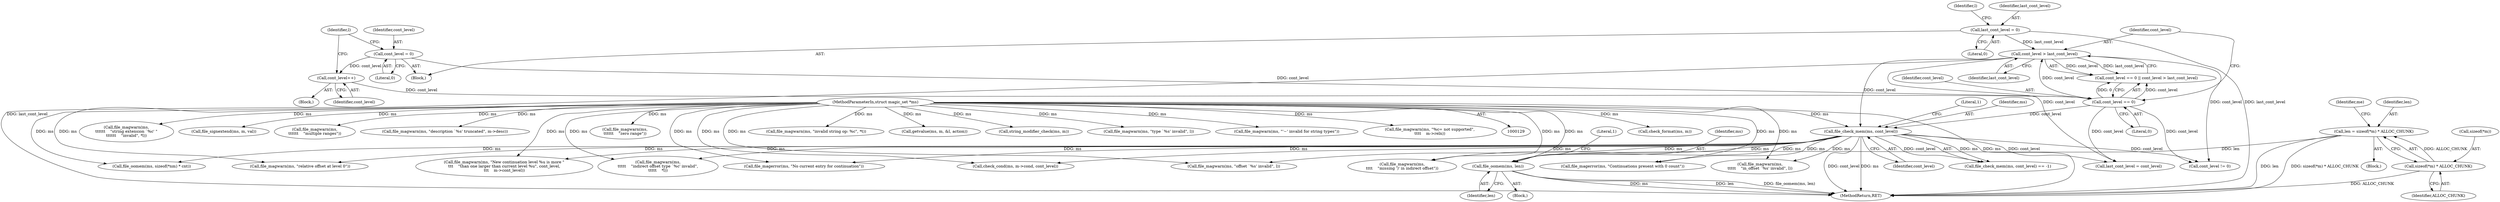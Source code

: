 digraph "0_file_4a284c89d6ef11aca34da65da7d673050a5ea320@pointer" {
"1000335" [label="(Call,file_oomem(ms, len))"];
"1000173" [label="(Call,file_check_mem(ms, cont_level))"];
"1000130" [label="(MethodParameterIn,struct magic_set *ms)"];
"1000168" [label="(Call,cont_level > last_cont_level)"];
"1000165" [label="(Call,cont_level == 0)"];
"1000150" [label="(Call,cont_level = 0)"];
"1000161" [label="(Call,cont_level++)"];
"1000137" [label="(Call,last_cont_level = 0)"];
"1000319" [label="(Call,len = sizeof(*m) * ALLOC_CHUNK)"];
"1000321" [label="(Call,sizeof(*m) * ALLOC_CHUNK)"];
"1000268" [label="(Call,file_oomem(ms, sizeof(*nm) * cnt))"];
"1001513" [label="(Call,check_format(ms, m))"];
"1000130" [label="(MethodParameterIn,struct magic_set *ms)"];
"1000242" [label="(Call,file_magwarn(ms, \"New continuation level %u is more \"\n\t\t\t    \"than one larger than current level %u\", cont_level,\n\t\t\t    m->cont_level))"];
"1000172" [label="(Call,file_check_mem(ms, cont_level) == -1)"];
"1000723" [label="(Call,file_magwarn(ms,\n\t\t\t\t    \"missing ')' in indirect offset\"))"];
"1000185" [label="(Call,cont_level != 0)"];
"1000165" [label="(Call,cont_level == 0)"];
"1000209" [label="(Call,file_magerror(ms, \"Continuations present with 0 count\"))"];
"1000317" [label="(Block,)"];
"1001234" [label="(Call,file_magwarn(ms,\n\t\t\t\t\t\t    \"string extension `%c' \"\n\t\t\t\t\t\t    \"invalid\", *l))"];
"1000322" [label="(Call,sizeof(*m))"];
"1001537" [label="(MethodReturn,RET)"];
"1000335" [label="(Call,file_oomem(ms, len))"];
"1000334" [label="(Block,)"];
"1000161" [label="(Call,cont_level++)"];
"1000340" [label="(Literal,1)"];
"1000329" [label="(Identifier,me)"];
"1000170" [label="(Identifier,last_cont_level)"];
"1000137" [label="(Call,last_cont_level = 0)"];
"1000150" [label="(Call,cont_level = 0)"];
"1000319" [label="(Call,len = sizeof(*m) * ALLOC_CHUNK)"];
"1000175" [label="(Identifier,cont_level)"];
"1000603" [label="(Call,file_magwarn(ms,\n\t\t\t\t\t    \"indirect offset type `%c' invalid\",\n\t\t\t\t\t    *l))"];
"1000164" [label="(Call,cont_level == 0 || cont_level > last_cont_level)"];
"1000320" [label="(Identifier,len)"];
"1000168" [label="(Call,cont_level > last_cont_level)"];
"1000144" [label="(Identifier,l)"];
"1000973" [label="(Call,file_signextend(ms, m, val))"];
"1000737" [label="(Call,check_cond(ms, m->cond, cont_level))"];
"1001021" [label="(Call,file_magwarn(ms,\n\t\t\t\t\t\t    \"multiple ranges\"))"];
"1000177" [label="(Literal,1)"];
"1000166" [label="(Identifier,cont_level)"];
"1000152" [label="(Literal,0)"];
"1000162" [label="(Identifier,cont_level)"];
"1000181" [label="(Call,last_cont_level = cont_level)"];
"1000457" [label="(Call,file_magwarn(ms, \"relative offset at level 0\"))"];
"1001498" [label="(Call,file_magwarn(ms, \"description `%s' truncated\", m->desc))"];
"1000325" [label="(Identifier,ALLOC_CHUNK)"];
"1000321" [label="(Call,sizeof(*m) * ALLOC_CHUNK)"];
"1000692" [label="(Call,file_magwarn(ms,\n\t\t\t\t\t    \"in_offset `%s' invalid\", l))"];
"1000167" [label="(Literal,0)"];
"1000138" [label="(Identifier,last_cont_level)"];
"1001044" [label="(Call,file_magwarn(ms,\n\t\t\t\t\t\t    \"zero range\"))"];
"1000135" [label="(Block,)"];
"1000196" [label="(Call,file_magerror(ms, \"No current entry for continuation\"))"];
"1000174" [label="(Identifier,ms)"];
"1000481" [label="(Call,file_magwarn(ms, \"offset `%s' invalid\", l))"];
"1000158" [label="(Block,)"];
"1001276" [label="(Call,file_magwarn(ms, \"invalid string op: %c\", *t))"];
"1000169" [label="(Identifier,cont_level)"];
"1001401" [label="(Call,getvalue(ms, m, &l, action))"];
"1001260" [label="(Call,string_modifier_check(ms, m))"];
"1000337" [label="(Identifier,len)"];
"1000874" [label="(Call,file_magwarn(ms, \"type `%s' invalid\", l))"];
"1000173" [label="(Call,file_check_mem(ms, cont_level))"];
"1000156" [label="(Identifier,l)"];
"1000151" [label="(Identifier,cont_level)"];
"1000139" [label="(Literal,0)"];
"1000910" [label="(Call,file_magwarn(ms, \"'~' invalid for string types\"))"];
"1001312" [label="(Call,file_magwarn(ms, \"%c= not supported\",\n\t\t\t\t    m->reln))"];
"1000336" [label="(Identifier,ms)"];
"1000335" -> "1000334"  [label="AST: "];
"1000335" -> "1000337"  [label="CFG: "];
"1000336" -> "1000335"  [label="AST: "];
"1000337" -> "1000335"  [label="AST: "];
"1000340" -> "1000335"  [label="CFG: "];
"1000335" -> "1001537"  [label="DDG: ms"];
"1000335" -> "1001537"  [label="DDG: len"];
"1000335" -> "1001537"  [label="DDG: file_oomem(ms, len)"];
"1000173" -> "1000335"  [label="DDG: ms"];
"1000130" -> "1000335"  [label="DDG: ms"];
"1000319" -> "1000335"  [label="DDG: len"];
"1000173" -> "1000172"  [label="AST: "];
"1000173" -> "1000175"  [label="CFG: "];
"1000174" -> "1000173"  [label="AST: "];
"1000175" -> "1000173"  [label="AST: "];
"1000177" -> "1000173"  [label="CFG: "];
"1000173" -> "1001537"  [label="DDG: ms"];
"1000173" -> "1001537"  [label="DDG: cont_level"];
"1000173" -> "1000172"  [label="DDG: ms"];
"1000173" -> "1000172"  [label="DDG: cont_level"];
"1000130" -> "1000173"  [label="DDG: ms"];
"1000168" -> "1000173"  [label="DDG: cont_level"];
"1000165" -> "1000173"  [label="DDG: cont_level"];
"1000173" -> "1000181"  [label="DDG: cont_level"];
"1000173" -> "1000185"  [label="DDG: cont_level"];
"1000173" -> "1000196"  [label="DDG: ms"];
"1000173" -> "1000209"  [label="DDG: ms"];
"1000173" -> "1000242"  [label="DDG: ms"];
"1000173" -> "1000268"  [label="DDG: ms"];
"1000173" -> "1000457"  [label="DDG: ms"];
"1000173" -> "1000481"  [label="DDG: ms"];
"1000173" -> "1000603"  [label="DDG: ms"];
"1000173" -> "1000692"  [label="DDG: ms"];
"1000173" -> "1000723"  [label="DDG: ms"];
"1000173" -> "1000737"  [label="DDG: ms"];
"1000130" -> "1000129"  [label="AST: "];
"1000130" -> "1001537"  [label="DDG: ms"];
"1000130" -> "1000196"  [label="DDG: ms"];
"1000130" -> "1000209"  [label="DDG: ms"];
"1000130" -> "1000242"  [label="DDG: ms"];
"1000130" -> "1000268"  [label="DDG: ms"];
"1000130" -> "1000457"  [label="DDG: ms"];
"1000130" -> "1000481"  [label="DDG: ms"];
"1000130" -> "1000603"  [label="DDG: ms"];
"1000130" -> "1000692"  [label="DDG: ms"];
"1000130" -> "1000723"  [label="DDG: ms"];
"1000130" -> "1000737"  [label="DDG: ms"];
"1000130" -> "1000874"  [label="DDG: ms"];
"1000130" -> "1000910"  [label="DDG: ms"];
"1000130" -> "1000973"  [label="DDG: ms"];
"1000130" -> "1001021"  [label="DDG: ms"];
"1000130" -> "1001044"  [label="DDG: ms"];
"1000130" -> "1001234"  [label="DDG: ms"];
"1000130" -> "1001260"  [label="DDG: ms"];
"1000130" -> "1001276"  [label="DDG: ms"];
"1000130" -> "1001312"  [label="DDG: ms"];
"1000130" -> "1001401"  [label="DDG: ms"];
"1000130" -> "1001498"  [label="DDG: ms"];
"1000130" -> "1001513"  [label="DDG: ms"];
"1000168" -> "1000164"  [label="AST: "];
"1000168" -> "1000170"  [label="CFG: "];
"1000169" -> "1000168"  [label="AST: "];
"1000170" -> "1000168"  [label="AST: "];
"1000164" -> "1000168"  [label="CFG: "];
"1000168" -> "1001537"  [label="DDG: last_cont_level"];
"1000168" -> "1000164"  [label="DDG: cont_level"];
"1000168" -> "1000164"  [label="DDG: last_cont_level"];
"1000165" -> "1000168"  [label="DDG: cont_level"];
"1000137" -> "1000168"  [label="DDG: last_cont_level"];
"1000168" -> "1000181"  [label="DDG: cont_level"];
"1000168" -> "1000185"  [label="DDG: cont_level"];
"1000165" -> "1000164"  [label="AST: "];
"1000165" -> "1000167"  [label="CFG: "];
"1000166" -> "1000165"  [label="AST: "];
"1000167" -> "1000165"  [label="AST: "];
"1000169" -> "1000165"  [label="CFG: "];
"1000164" -> "1000165"  [label="CFG: "];
"1000165" -> "1000164"  [label="DDG: cont_level"];
"1000165" -> "1000164"  [label="DDG: 0"];
"1000150" -> "1000165"  [label="DDG: cont_level"];
"1000161" -> "1000165"  [label="DDG: cont_level"];
"1000165" -> "1000181"  [label="DDG: cont_level"];
"1000165" -> "1000185"  [label="DDG: cont_level"];
"1000150" -> "1000135"  [label="AST: "];
"1000150" -> "1000152"  [label="CFG: "];
"1000151" -> "1000150"  [label="AST: "];
"1000152" -> "1000150"  [label="AST: "];
"1000156" -> "1000150"  [label="CFG: "];
"1000150" -> "1000161"  [label="DDG: cont_level"];
"1000161" -> "1000158"  [label="AST: "];
"1000161" -> "1000162"  [label="CFG: "];
"1000162" -> "1000161"  [label="AST: "];
"1000156" -> "1000161"  [label="CFG: "];
"1000137" -> "1000135"  [label="AST: "];
"1000137" -> "1000139"  [label="CFG: "];
"1000138" -> "1000137"  [label="AST: "];
"1000139" -> "1000137"  [label="AST: "];
"1000144" -> "1000137"  [label="CFG: "];
"1000137" -> "1001537"  [label="DDG: last_cont_level"];
"1000319" -> "1000317"  [label="AST: "];
"1000319" -> "1000321"  [label="CFG: "];
"1000320" -> "1000319"  [label="AST: "];
"1000321" -> "1000319"  [label="AST: "];
"1000329" -> "1000319"  [label="CFG: "];
"1000319" -> "1001537"  [label="DDG: sizeof(*m) * ALLOC_CHUNK"];
"1000319" -> "1001537"  [label="DDG: len"];
"1000321" -> "1000319"  [label="DDG: ALLOC_CHUNK"];
"1000321" -> "1000325"  [label="CFG: "];
"1000322" -> "1000321"  [label="AST: "];
"1000325" -> "1000321"  [label="AST: "];
"1000321" -> "1001537"  [label="DDG: ALLOC_CHUNK"];
}
